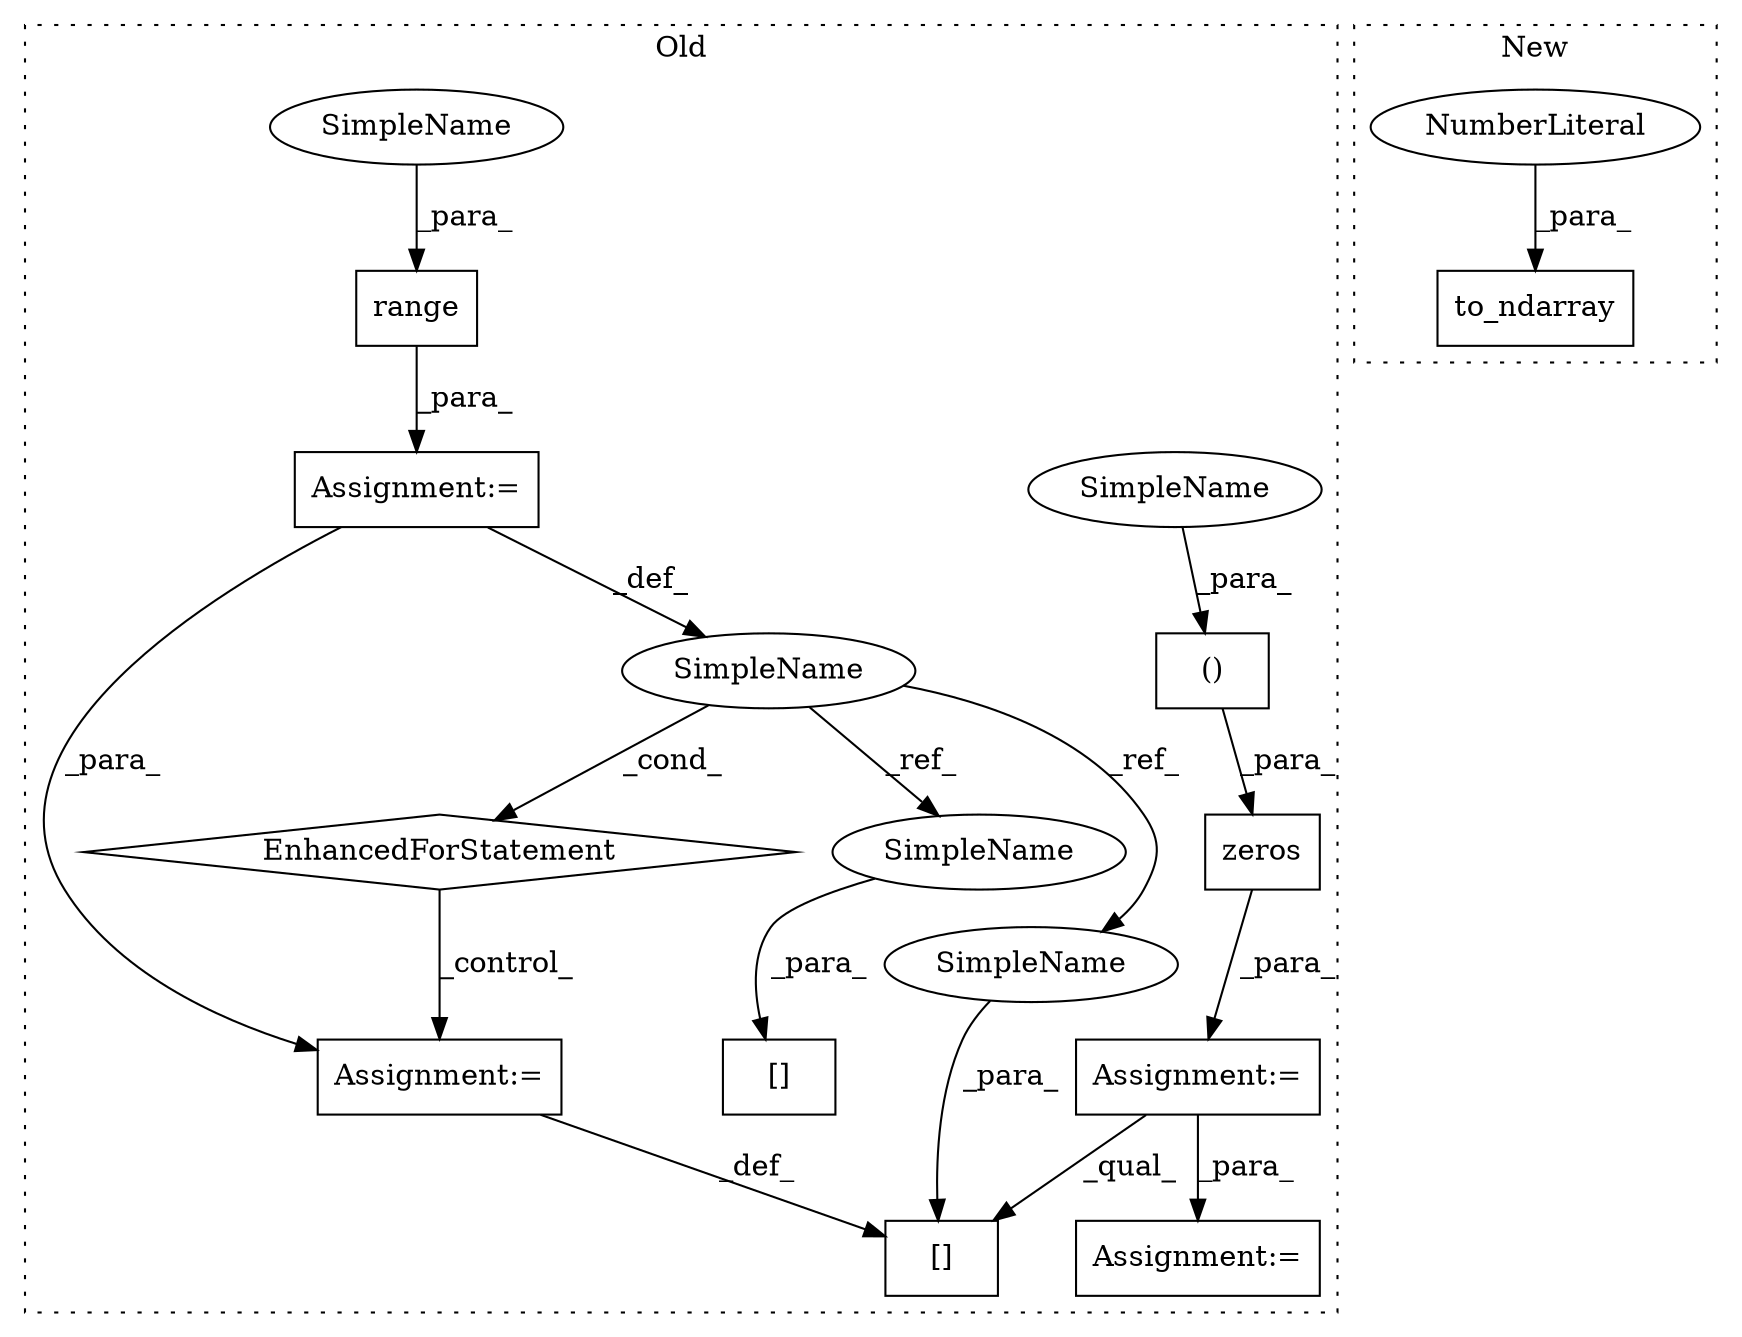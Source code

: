 digraph G {
subgraph cluster0 {
1 [label="zeros" a="32" s="2556,2617" l="11,2" shape="box"];
3 [label="()" a="106" s="2567" l="50" shape="box"];
5 [label="[]" a="2" s="2713,2723" l="9,1" shape="box"];
6 [label="Assignment:=" a="7" s="2724" l="1" shape="box"];
7 [label="EnhancedForStatement" a="70" s="2625,2703" l="53,2" shape="diamond"];
8 [label="range" a="32" s="2686,2702" l="6,1" shape="box"];
9 [label="[]" a="2" s="2746,2759" l="12,1" shape="box"];
10 [label="SimpleName" a="42" s="2682" l="1" shape="ellipse"];
11 [label="Assignment:=" a="7" s="2549" l="1" shape="box"];
12 [label="Assignment:=" a="7" s="2777" l="1" shape="box"];
13 [label="Assignment:=" a="7" s="2625,2703" l="53,2" shape="box"];
14 [label="SimpleName" a="42" s="2758" l="1" shape="ellipse"];
15 [label="SimpleName" a="42" s="2722" l="1" shape="ellipse"];
16 [label="SimpleName" a="42" s="2567" l="10" shape="ellipse"];
17 [label="SimpleName" a="42" s="2692" l="10" shape="ellipse"];
label = "Old";
style="dotted";
}
subgraph cluster1 {
2 [label="to_ndarray" a="32" s="2756,2776" l="11,1" shape="box"];
4 [label="NumberLiteral" a="34" s="2775" l="1" shape="ellipse"];
label = "New";
style="dotted";
}
1 -> 11 [label="_para_"];
3 -> 1 [label="_para_"];
4 -> 2 [label="_para_"];
6 -> 5 [label="_def_"];
7 -> 6 [label="_control_"];
8 -> 13 [label="_para_"];
10 -> 14 [label="_ref_"];
10 -> 15 [label="_ref_"];
10 -> 7 [label="_cond_"];
11 -> 12 [label="_para_"];
11 -> 5 [label="_qual_"];
13 -> 6 [label="_para_"];
13 -> 10 [label="_def_"];
14 -> 9 [label="_para_"];
15 -> 5 [label="_para_"];
16 -> 3 [label="_para_"];
17 -> 8 [label="_para_"];
}